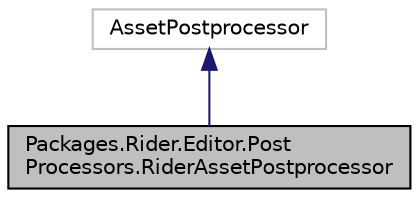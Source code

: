 digraph "Packages.Rider.Editor.PostProcessors.RiderAssetPostprocessor"
{
 // LATEX_PDF_SIZE
  edge [fontname="Helvetica",fontsize="10",labelfontname="Helvetica",labelfontsize="10"];
  node [fontname="Helvetica",fontsize="10",shape=record];
  Node1 [label="Packages.Rider.Editor.Post\lProcessors.RiderAssetPostprocessor",height=0.2,width=0.4,color="black", fillcolor="grey75", style="filled", fontcolor="black",tooltip=" "];
  Node2 -> Node1 [dir="back",color="midnightblue",fontsize="10",style="solid",fontname="Helvetica"];
  Node2 [label="AssetPostprocessor",height=0.2,width=0.4,color="grey75", fillcolor="white", style="filled",tooltip=" "];
}
